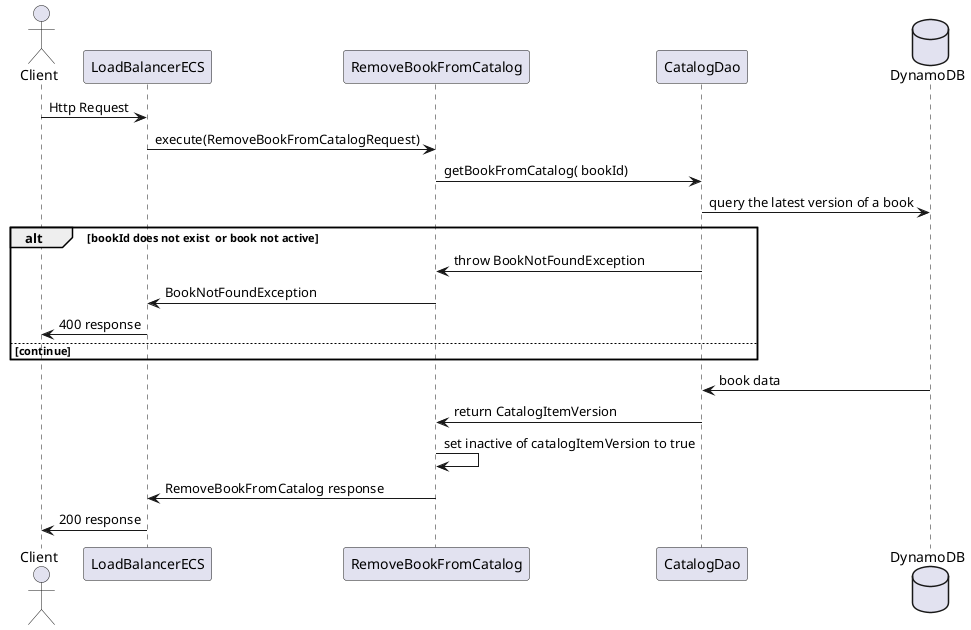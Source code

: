 PARTICIPANTS: use this file for creating the remove book from catalog diagram in mastery task 01
@startuml
actor Client

participant LoadBalancerECS
participant RemoveBookFromCatalog
participant CatalogDao


database DynamoDB

Client -> LoadBalancerECS : Http Request

LoadBalancerECS -> RemoveBookFromCatalog : execute(RemoveBookFromCatalogRequest)
RemoveBookFromCatalog -> CatalogDao : getBookFromCatalog( bookId)

CatalogDao -> DynamoDB : query the latest version of a book

alt   bookId does not exist  or book not active

CatalogDao -> RemoveBookFromCatalog : throw BookNotFoundException

RemoveBookFromCatalog -> LoadBalancerECS : BookNotFoundException
LoadBalancerECS -> Client : 400 response

else continue
end

DynamoDB -> CatalogDao : book data

CatalogDao -> RemoveBookFromCatalog : return CatalogItemVersion
RemoveBookFromCatalog -> RemoveBookFromCatalog : set inactive of catalogItemVersion to true

RemoveBookFromCatalog -> LoadBalancerECS : RemoveBookFromCatalog response

LoadBalancerECS -> Client : 200 response

@enduml
